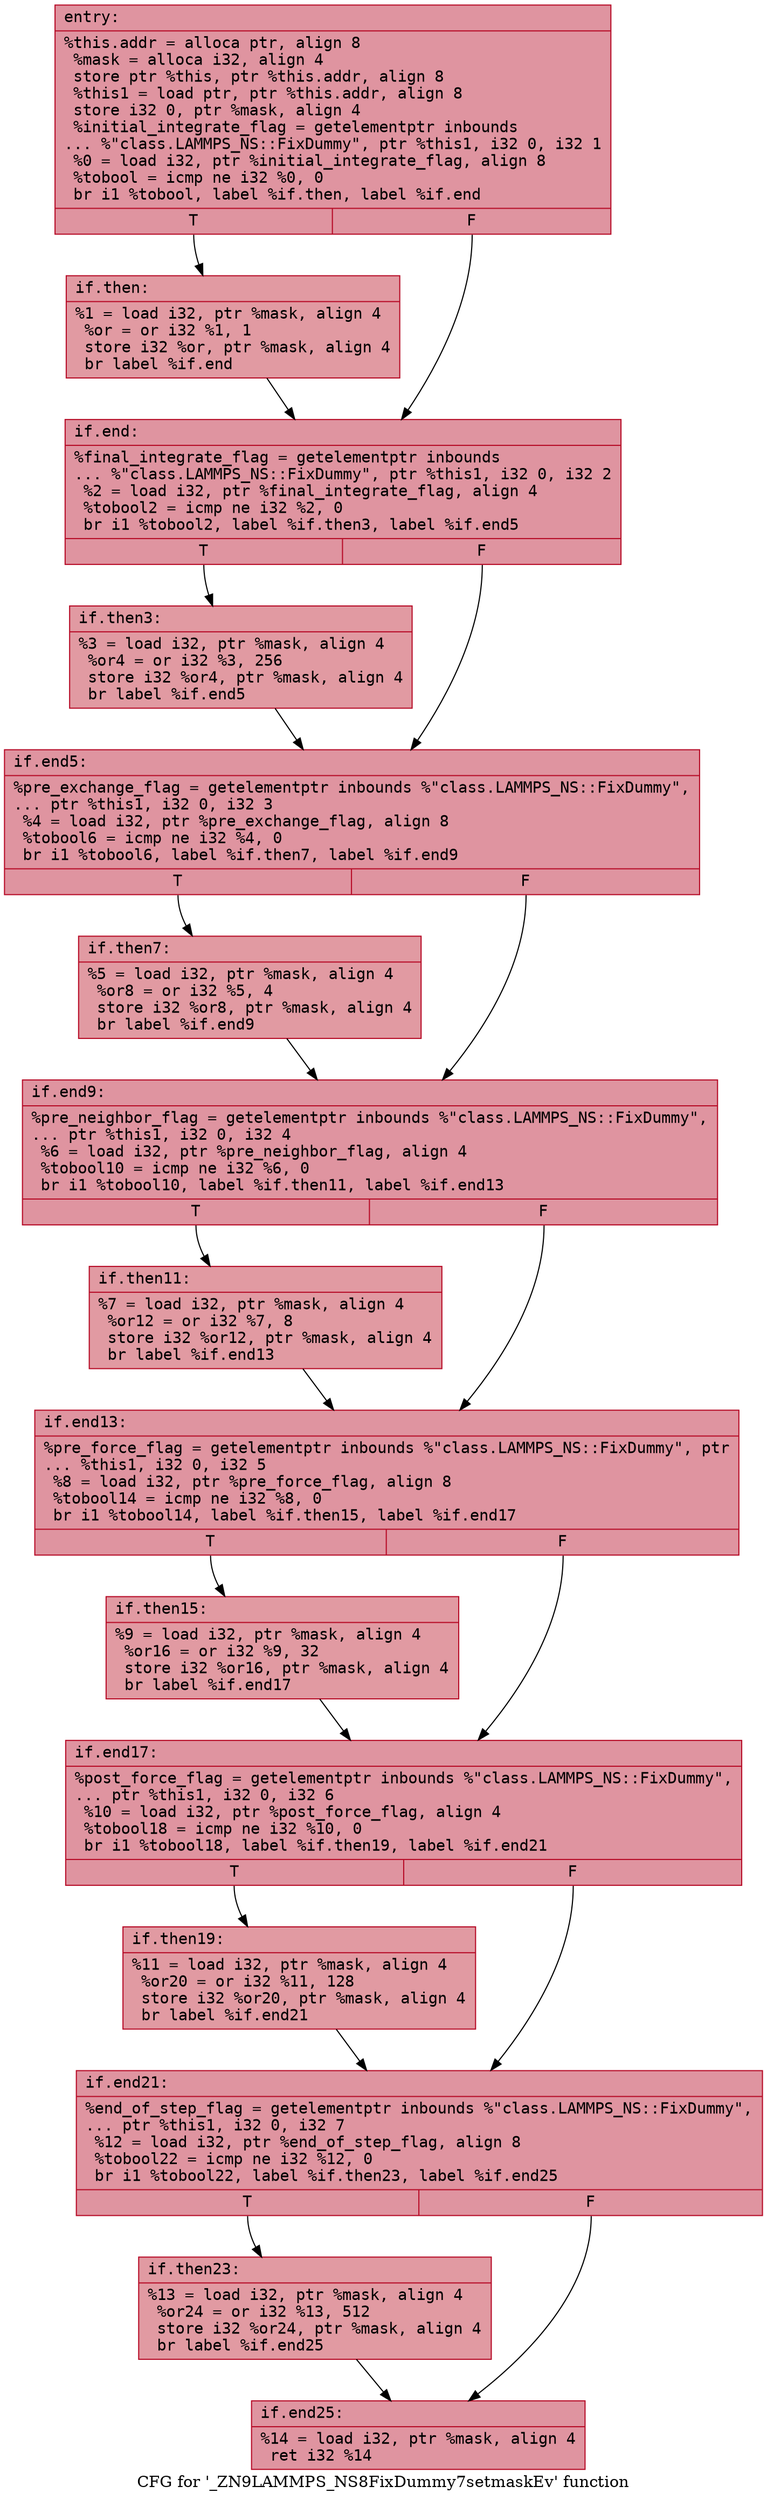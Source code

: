 digraph "CFG for '_ZN9LAMMPS_NS8FixDummy7setmaskEv' function" {
	label="CFG for '_ZN9LAMMPS_NS8FixDummy7setmaskEv' function";

	Node0x561d8b02e8b0 [shape=record,color="#b70d28ff", style=filled, fillcolor="#b70d2870" fontname="Courier",label="{entry:\l|  %this.addr = alloca ptr, align 8\l  %mask = alloca i32, align 4\l  store ptr %this, ptr %this.addr, align 8\l  %this1 = load ptr, ptr %this.addr, align 8\l  store i32 0, ptr %mask, align 4\l  %initial_integrate_flag = getelementptr inbounds\l... %\"class.LAMMPS_NS::FixDummy\", ptr %this1, i32 0, i32 1\l  %0 = load i32, ptr %initial_integrate_flag, align 8\l  %tobool = icmp ne i32 %0, 0\l  br i1 %tobool, label %if.then, label %if.end\l|{<s0>T|<s1>F}}"];
	Node0x561d8b02e8b0:s0 -> Node0x561d8b02ec90[tooltip="entry -> if.then\nProbability 62.50%" ];
	Node0x561d8b02e8b0:s1 -> Node0x561d8b02ed00[tooltip="entry -> if.end\nProbability 37.50%" ];
	Node0x561d8b02ec90 [shape=record,color="#b70d28ff", style=filled, fillcolor="#bb1b2c70" fontname="Courier",label="{if.then:\l|  %1 = load i32, ptr %mask, align 4\l  %or = or i32 %1, 1\l  store i32 %or, ptr %mask, align 4\l  br label %if.end\l}"];
	Node0x561d8b02ec90 -> Node0x561d8b02ed00[tooltip="if.then -> if.end\nProbability 100.00%" ];
	Node0x561d8b02ed00 [shape=record,color="#b70d28ff", style=filled, fillcolor="#b70d2870" fontname="Courier",label="{if.end:\l|  %final_integrate_flag = getelementptr inbounds\l... %\"class.LAMMPS_NS::FixDummy\", ptr %this1, i32 0, i32 2\l  %2 = load i32, ptr %final_integrate_flag, align 4\l  %tobool2 = icmp ne i32 %2, 0\l  br i1 %tobool2, label %if.then3, label %if.end5\l|{<s0>T|<s1>F}}"];
	Node0x561d8b02ed00:s0 -> Node0x561d8b02f200[tooltip="if.end -> if.then3\nProbability 62.50%" ];
	Node0x561d8b02ed00:s1 -> Node0x561d8b02f3f0[tooltip="if.end -> if.end5\nProbability 37.50%" ];
	Node0x561d8b02f200 [shape=record,color="#b70d28ff", style=filled, fillcolor="#bb1b2c70" fontname="Courier",label="{if.then3:\l|  %3 = load i32, ptr %mask, align 4\l  %or4 = or i32 %3, 256\l  store i32 %or4, ptr %mask, align 4\l  br label %if.end5\l}"];
	Node0x561d8b02f200 -> Node0x561d8b02f3f0[tooltip="if.then3 -> if.end5\nProbability 100.00%" ];
	Node0x561d8b02f3f0 [shape=record,color="#b70d28ff", style=filled, fillcolor="#b70d2870" fontname="Courier",label="{if.end5:\l|  %pre_exchange_flag = getelementptr inbounds %\"class.LAMMPS_NS::FixDummy\",\l... ptr %this1, i32 0, i32 3\l  %4 = load i32, ptr %pre_exchange_flag, align 8\l  %tobool6 = icmp ne i32 %4, 0\l  br i1 %tobool6, label %if.then7, label %if.end9\l|{<s0>T|<s1>F}}"];
	Node0x561d8b02f3f0:s0 -> Node0x561d8b02f9d0[tooltip="if.end5 -> if.then7\nProbability 62.50%" ];
	Node0x561d8b02f3f0:s1 -> Node0x561d8b02fa20[tooltip="if.end5 -> if.end9\nProbability 37.50%" ];
	Node0x561d8b02f9d0 [shape=record,color="#b70d28ff", style=filled, fillcolor="#bb1b2c70" fontname="Courier",label="{if.then7:\l|  %5 = load i32, ptr %mask, align 4\l  %or8 = or i32 %5, 4\l  store i32 %or8, ptr %mask, align 4\l  br label %if.end9\l}"];
	Node0x561d8b02f9d0 -> Node0x561d8b02fa20[tooltip="if.then7 -> if.end9\nProbability 100.00%" ];
	Node0x561d8b02fa20 [shape=record,color="#b70d28ff", style=filled, fillcolor="#b70d2870" fontname="Courier",label="{if.end9:\l|  %pre_neighbor_flag = getelementptr inbounds %\"class.LAMMPS_NS::FixDummy\",\l... ptr %this1, i32 0, i32 4\l  %6 = load i32, ptr %pre_neighbor_flag, align 4\l  %tobool10 = icmp ne i32 %6, 0\l  br i1 %tobool10, label %if.then11, label %if.end13\l|{<s0>T|<s1>F}}"];
	Node0x561d8b02fa20:s0 -> Node0x561d8b02ffb0[tooltip="if.end9 -> if.then11\nProbability 62.50%" ];
	Node0x561d8b02fa20:s1 -> Node0x561d8b030000[tooltip="if.end9 -> if.end13\nProbability 37.50%" ];
	Node0x561d8b02ffb0 [shape=record,color="#b70d28ff", style=filled, fillcolor="#bb1b2c70" fontname="Courier",label="{if.then11:\l|  %7 = load i32, ptr %mask, align 4\l  %or12 = or i32 %7, 8\l  store i32 %or12, ptr %mask, align 4\l  br label %if.end13\l}"];
	Node0x561d8b02ffb0 -> Node0x561d8b030000[tooltip="if.then11 -> if.end13\nProbability 100.00%" ];
	Node0x561d8b030000 [shape=record,color="#b70d28ff", style=filled, fillcolor="#b70d2870" fontname="Courier",label="{if.end13:\l|  %pre_force_flag = getelementptr inbounds %\"class.LAMMPS_NS::FixDummy\", ptr\l... %this1, i32 0, i32 5\l  %8 = load i32, ptr %pre_force_flag, align 8\l  %tobool14 = icmp ne i32 %8, 0\l  br i1 %tobool14, label %if.then15, label %if.end17\l|{<s0>T|<s1>F}}"];
	Node0x561d8b030000:s0 -> Node0x561d8b0308c0[tooltip="if.end13 -> if.then15\nProbability 62.50%" ];
	Node0x561d8b030000:s1 -> Node0x561d8b030940[tooltip="if.end13 -> if.end17\nProbability 37.50%" ];
	Node0x561d8b0308c0 [shape=record,color="#b70d28ff", style=filled, fillcolor="#bb1b2c70" fontname="Courier",label="{if.then15:\l|  %9 = load i32, ptr %mask, align 4\l  %or16 = or i32 %9, 32\l  store i32 %or16, ptr %mask, align 4\l  br label %if.end17\l}"];
	Node0x561d8b0308c0 -> Node0x561d8b030940[tooltip="if.then15 -> if.end17\nProbability 100.00%" ];
	Node0x561d8b030940 [shape=record,color="#b70d28ff", style=filled, fillcolor="#b70d2870" fontname="Courier",label="{if.end17:\l|  %post_force_flag = getelementptr inbounds %\"class.LAMMPS_NS::FixDummy\",\l... ptr %this1, i32 0, i32 6\l  %10 = load i32, ptr %post_force_flag, align 4\l  %tobool18 = icmp ne i32 %10, 0\l  br i1 %tobool18, label %if.then19, label %if.end21\l|{<s0>T|<s1>F}}"];
	Node0x561d8b030940:s0 -> Node0x561d8b030f10[tooltip="if.end17 -> if.then19\nProbability 62.50%" ];
	Node0x561d8b030940:s1 -> Node0x561d8b030f90[tooltip="if.end17 -> if.end21\nProbability 37.50%" ];
	Node0x561d8b030f10 [shape=record,color="#b70d28ff", style=filled, fillcolor="#bb1b2c70" fontname="Courier",label="{if.then19:\l|  %11 = load i32, ptr %mask, align 4\l  %or20 = or i32 %11, 128\l  store i32 %or20, ptr %mask, align 4\l  br label %if.end21\l}"];
	Node0x561d8b030f10 -> Node0x561d8b030f90[tooltip="if.then19 -> if.end21\nProbability 100.00%" ];
	Node0x561d8b030f90 [shape=record,color="#b70d28ff", style=filled, fillcolor="#b70d2870" fontname="Courier",label="{if.end21:\l|  %end_of_step_flag = getelementptr inbounds %\"class.LAMMPS_NS::FixDummy\",\l... ptr %this1, i32 0, i32 7\l  %12 = load i32, ptr %end_of_step_flag, align 8\l  %tobool22 = icmp ne i32 %12, 0\l  br i1 %tobool22, label %if.then23, label %if.end25\l|{<s0>T|<s1>F}}"];
	Node0x561d8b030f90:s0 -> Node0x561d8b0315c0[tooltip="if.end21 -> if.then23\nProbability 62.50%" ];
	Node0x561d8b030f90:s1 -> Node0x561d8b0266a0[tooltip="if.end21 -> if.end25\nProbability 37.50%" ];
	Node0x561d8b0315c0 [shape=record,color="#b70d28ff", style=filled, fillcolor="#bb1b2c70" fontname="Courier",label="{if.then23:\l|  %13 = load i32, ptr %mask, align 4\l  %or24 = or i32 %13, 512\l  store i32 %or24, ptr %mask, align 4\l  br label %if.end25\l}"];
	Node0x561d8b0315c0 -> Node0x561d8b0266a0[tooltip="if.then23 -> if.end25\nProbability 100.00%" ];
	Node0x561d8b0266a0 [shape=record,color="#b70d28ff", style=filled, fillcolor="#b70d2870" fontname="Courier",label="{if.end25:\l|  %14 = load i32, ptr %mask, align 4\l  ret i32 %14\l}"];
}
